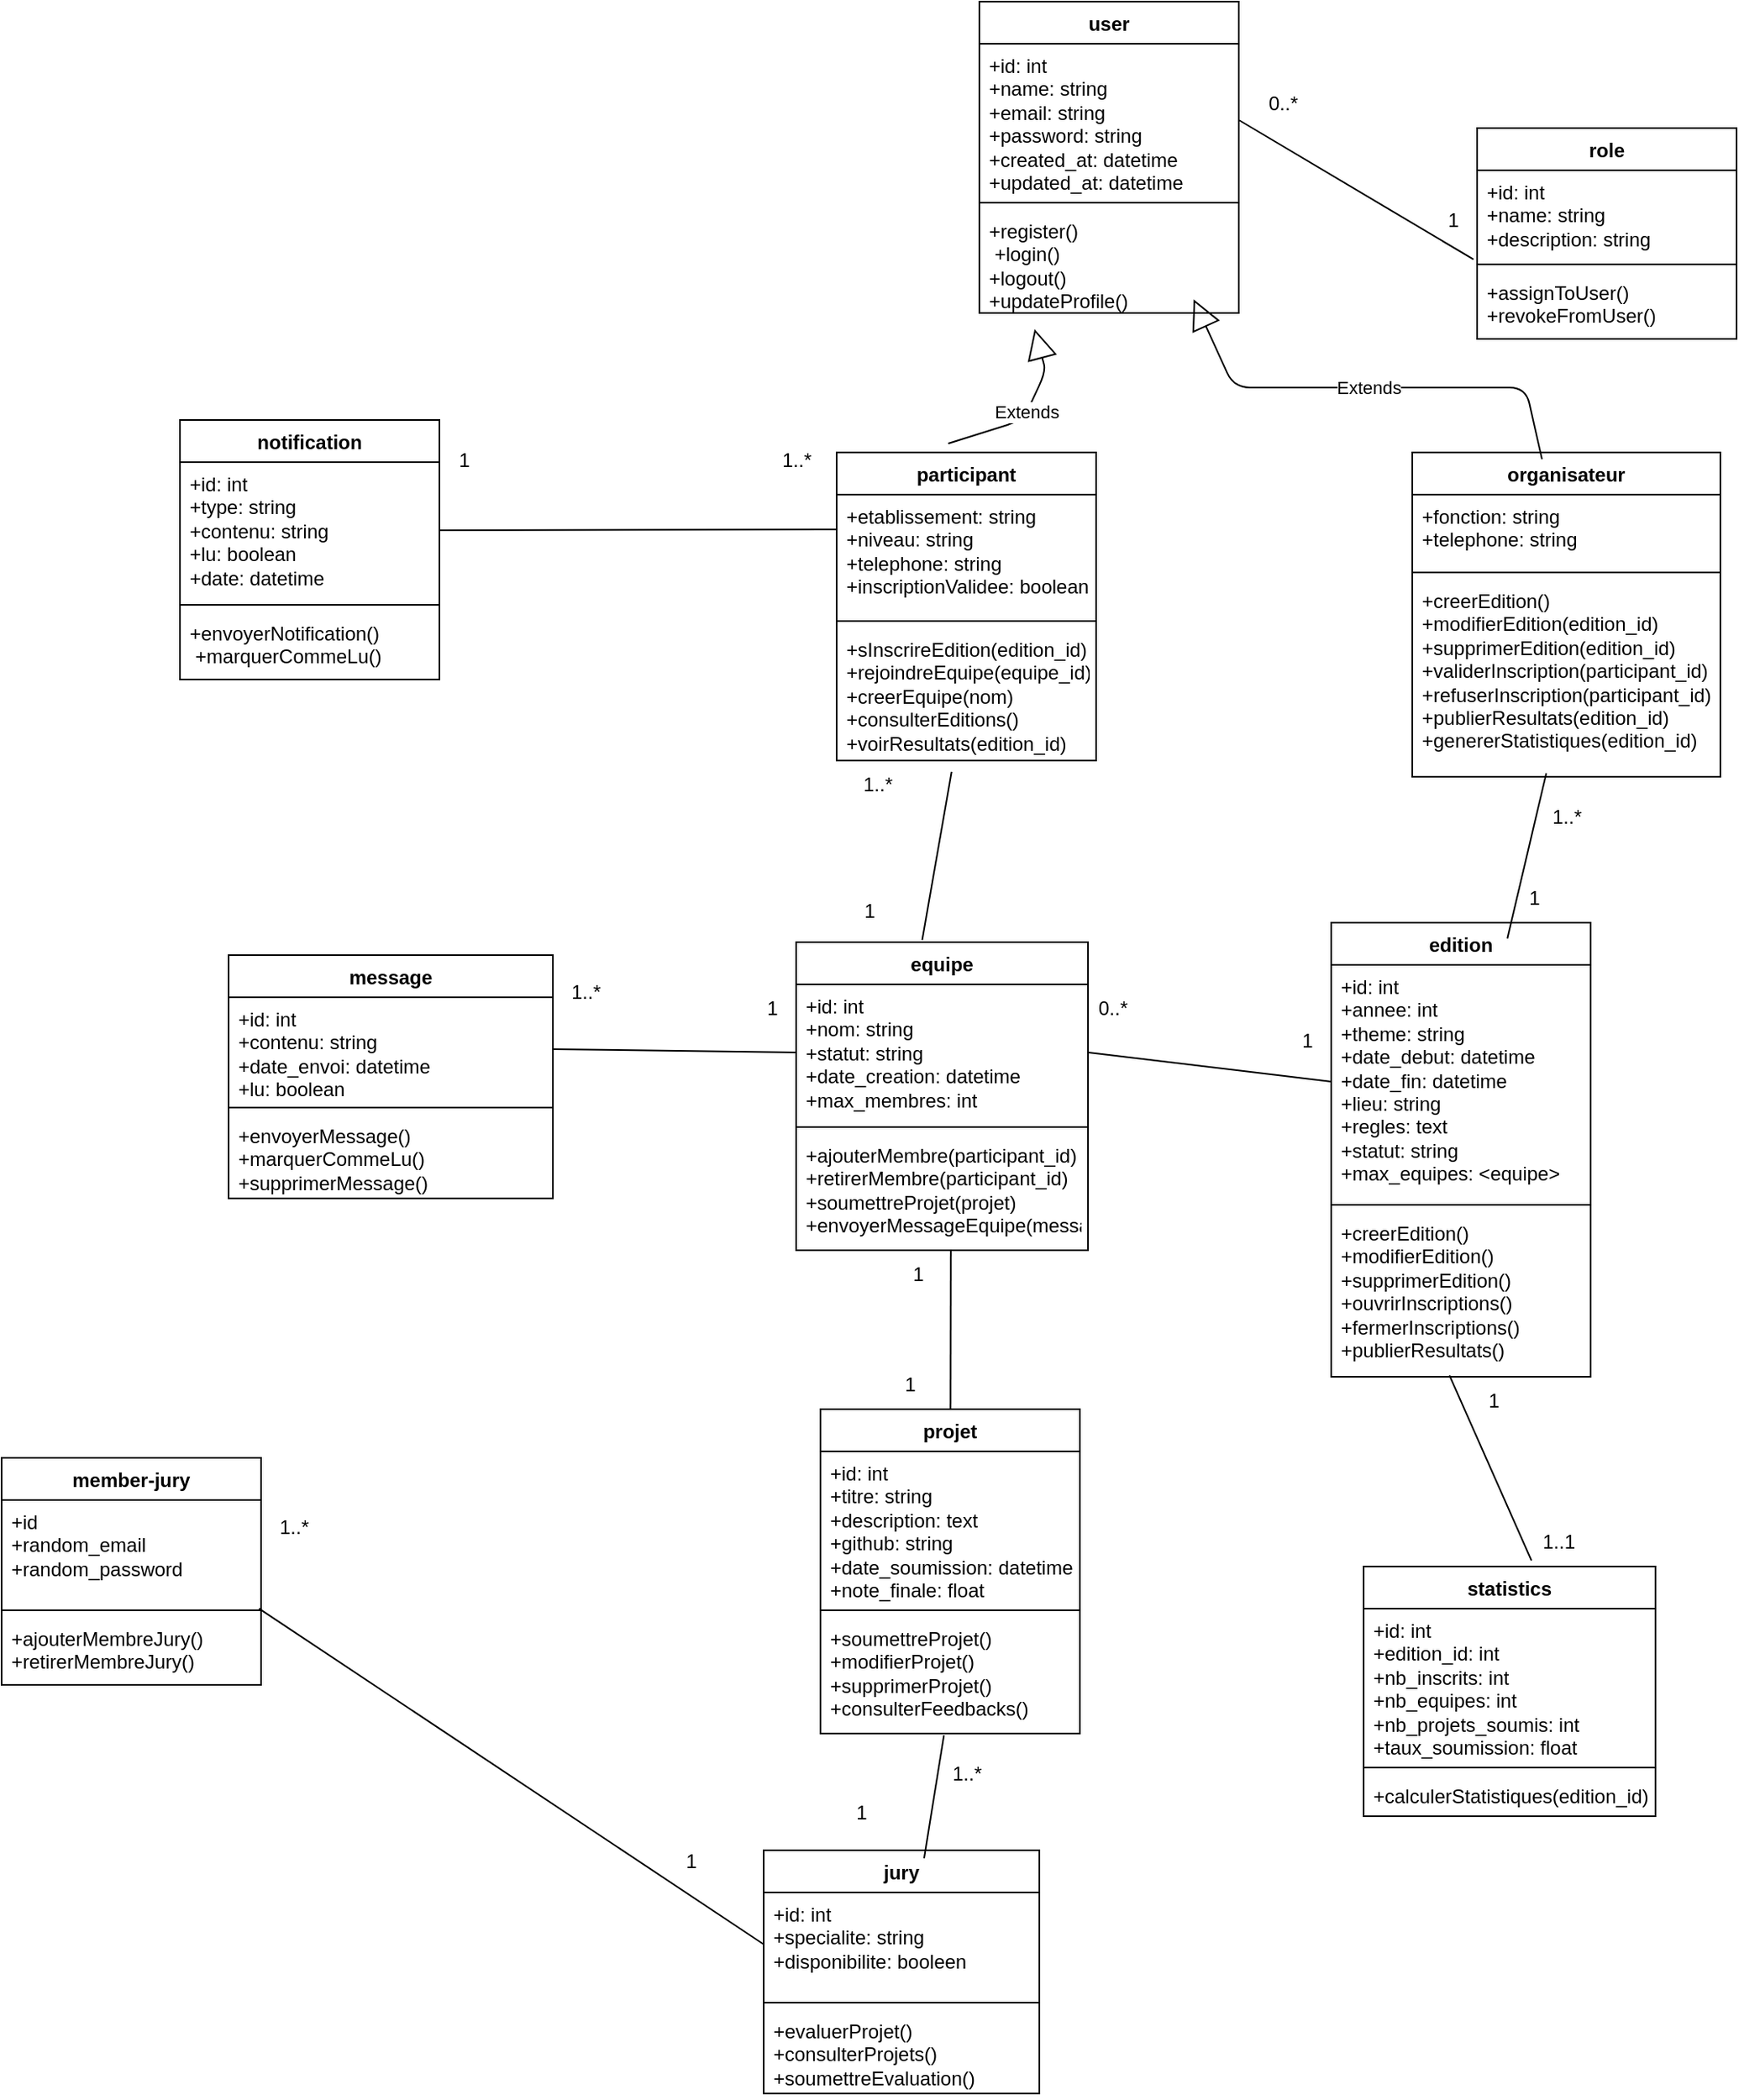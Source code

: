 <mxfile>
    <diagram id="qUb0Fqte5vZ6er5mkIcA" name="Page-1">
        <mxGraphModel dx="1152" dy="1312" grid="1" gridSize="10" guides="1" tooltips="1" connect="1" arrows="1" fold="1" page="0" pageScale="1" pageWidth="850" pageHeight="1100" math="0" shadow="0">
            <root>
                <mxCell id="0"/>
                <mxCell id="1" parent="0"/>
                <mxCell id="2" value="participant" style="swimlane;fontStyle=1;align=center;verticalAlign=top;childLayout=stackLayout;horizontal=1;startSize=26;horizontalStack=0;resizeParent=1;resizeParentMax=0;resizeLast=0;collapsible=1;marginBottom=0;whiteSpace=wrap;html=1;" parent="1" vertex="1">
                    <mxGeometry x="165" y="-160" width="160" height="190" as="geometry"/>
                </mxCell>
                <mxCell id="3" value="&lt;div&gt;&lt;font color=&quot;#000000&quot;&gt;+etablissement: string&lt;/font&gt;&lt;/div&gt;&lt;div&gt;&lt;font color=&quot;#000000&quot;&gt;+niveau: string&lt;/font&gt;&lt;/div&gt;&lt;div&gt;&lt;font color=&quot;#000000&quot;&gt;+telephone: string&lt;/font&gt;&lt;/div&gt;&lt;div&gt;&lt;font color=&quot;#000000&quot;&gt;+inscriptionValidee: boolean&lt;/font&gt;&lt;/div&gt;" style="text;strokeColor=none;fillColor=none;align=left;verticalAlign=top;spacingLeft=4;spacingRight=4;overflow=hidden;rotatable=0;points=[[0,0.5],[1,0.5]];portConstraint=eastwest;whiteSpace=wrap;html=1;" parent="2" vertex="1">
                    <mxGeometry y="26" width="160" height="74" as="geometry"/>
                </mxCell>
                <mxCell id="4" value="" style="line;strokeWidth=1;fillColor=none;align=left;verticalAlign=middle;spacingTop=-1;spacingLeft=3;spacingRight=3;rotatable=0;labelPosition=right;points=[];portConstraint=eastwest;strokeColor=inherit;" parent="2" vertex="1">
                    <mxGeometry y="100" width="160" height="8" as="geometry"/>
                </mxCell>
                <mxCell id="5" value="&lt;div&gt;&lt;font color=&quot;#000000&quot;&gt;+sInscrireEdition(edition_id)&lt;/font&gt;&lt;/div&gt;&lt;div&gt;&lt;span style=&quot;background-color: transparent;&quot;&gt;+rejoindreEquipe(equipe_id)&lt;/span&gt;&lt;/div&gt;&lt;div&gt;&lt;font color=&quot;#000000&quot;&gt;+creerEquipe(nom)&lt;/font&gt;&lt;/div&gt;&lt;div&gt;&lt;font color=&quot;#000000&quot;&gt;+consulterEditions()&lt;/font&gt;&lt;/div&gt;&lt;div&gt;&lt;span style=&quot;background-color: transparent;&quot;&gt;+voirResultats(edition_id)&lt;/span&gt;&lt;/div&gt;" style="text;strokeColor=none;fillColor=none;align=left;verticalAlign=top;spacingLeft=4;spacingRight=4;overflow=hidden;rotatable=0;points=[[0,0.5],[1,0.5]];portConstraint=eastwest;whiteSpace=wrap;html=1;" parent="2" vertex="1">
                    <mxGeometry y="108" width="160" height="82" as="geometry"/>
                </mxCell>
                <mxCell id="6" value="role" style="swimlane;fontStyle=1;align=center;verticalAlign=top;childLayout=stackLayout;horizontal=1;startSize=26;horizontalStack=0;resizeParent=1;resizeParentMax=0;resizeLast=0;collapsible=1;marginBottom=0;whiteSpace=wrap;html=1;" parent="1" vertex="1">
                    <mxGeometry x="560" y="-360" width="160" height="130" as="geometry"/>
                </mxCell>
                <mxCell id="7" value="&lt;div&gt;&lt;font color=&quot;#000000&quot;&gt;+id: int&lt;/font&gt;&lt;/div&gt;&lt;div&gt;&lt;font color=&quot;#000000&quot;&gt;+name: string&lt;/font&gt;&lt;/div&gt;&lt;div&gt;&lt;font color=&quot;#000000&quot;&gt;+description: string&lt;/font&gt;&lt;/div&gt;" style="text;strokeColor=none;fillColor=none;align=left;verticalAlign=top;spacingLeft=4;spacingRight=4;overflow=hidden;rotatable=0;points=[[0,0.5],[1,0.5]];portConstraint=eastwest;whiteSpace=wrap;html=1;" parent="6" vertex="1">
                    <mxGeometry y="26" width="160" height="54" as="geometry"/>
                </mxCell>
                <mxCell id="8" value="" style="line;strokeWidth=1;fillColor=none;align=left;verticalAlign=middle;spacingTop=-1;spacingLeft=3;spacingRight=3;rotatable=0;labelPosition=right;points=[];portConstraint=eastwest;strokeColor=inherit;" parent="6" vertex="1">
                    <mxGeometry y="80" width="160" height="8" as="geometry"/>
                </mxCell>
                <mxCell id="9" value="&lt;div&gt;&lt;font color=&quot;#000000&quot;&gt;+assignToUser()&lt;/font&gt;&lt;/div&gt;&lt;div&gt;&lt;font color=&quot;#000000&quot;&gt;+revokeFromUser()&lt;/font&gt;&lt;/div&gt;" style="text;strokeColor=none;fillColor=none;align=left;verticalAlign=top;spacingLeft=4;spacingRight=4;overflow=hidden;rotatable=0;points=[[0,0.5],[1,0.5]];portConstraint=eastwest;whiteSpace=wrap;html=1;" parent="6" vertex="1">
                    <mxGeometry y="88" width="160" height="42" as="geometry"/>
                </mxCell>
                <mxCell id="10" value="notification" style="swimlane;fontStyle=1;align=center;verticalAlign=top;childLayout=stackLayout;horizontal=1;startSize=26;horizontalStack=0;resizeParent=1;resizeParentMax=0;resizeLast=0;collapsible=1;marginBottom=0;whiteSpace=wrap;html=1;" parent="1" vertex="1">
                    <mxGeometry x="-240" y="-180" width="160" height="160" as="geometry"/>
                </mxCell>
                <mxCell id="11" value="&lt;div&gt;&lt;font color=&quot;#000000&quot;&gt;+id: int&lt;/font&gt;&lt;/div&gt;&lt;div&gt;&lt;font color=&quot;#000000&quot;&gt;+type: string&lt;/font&gt;&lt;/div&gt;&lt;div&gt;&lt;font color=&quot;#000000&quot;&gt;+contenu: string&lt;/font&gt;&lt;/div&gt;&lt;div&gt;&lt;font color=&quot;#000000&quot;&gt;+lu: boolean&lt;/font&gt;&lt;/div&gt;&lt;div&gt;&lt;font color=&quot;#000000&quot;&gt;+date: datetime&lt;/font&gt;&lt;/div&gt;" style="text;strokeColor=none;fillColor=none;align=left;verticalAlign=top;spacingLeft=4;spacingRight=4;overflow=hidden;rotatable=0;points=[[0,0.5],[1,0.5]];portConstraint=eastwest;whiteSpace=wrap;html=1;" parent="10" vertex="1">
                    <mxGeometry y="26" width="160" height="84" as="geometry"/>
                </mxCell>
                <mxCell id="12" value="" style="line;strokeWidth=1;fillColor=none;align=left;verticalAlign=middle;spacingTop=-1;spacingLeft=3;spacingRight=3;rotatable=0;labelPosition=right;points=[];portConstraint=eastwest;strokeColor=inherit;" parent="10" vertex="1">
                    <mxGeometry y="110" width="160" height="8" as="geometry"/>
                </mxCell>
                <mxCell id="13" value="&lt;div&gt;&lt;font color=&quot;#000000&quot;&gt;+envoyerNotification()&lt;/font&gt;&lt;/div&gt;&lt;div&gt;&lt;font color=&quot;#000000&quot;&gt;&amp;nbsp;+marquerCommeLu()&lt;/font&gt;&lt;/div&gt;" style="text;strokeColor=none;fillColor=none;align=left;verticalAlign=top;spacingLeft=4;spacingRight=4;overflow=hidden;rotatable=0;points=[[0,0.5],[1,0.5]];portConstraint=eastwest;whiteSpace=wrap;html=1;" parent="10" vertex="1">
                    <mxGeometry y="118" width="160" height="42" as="geometry"/>
                </mxCell>
                <mxCell id="14" value="edition" style="swimlane;fontStyle=1;align=center;verticalAlign=top;childLayout=stackLayout;horizontal=1;startSize=26;horizontalStack=0;resizeParent=1;resizeParentMax=0;resizeLast=0;collapsible=1;marginBottom=0;whiteSpace=wrap;html=1;" parent="1" vertex="1">
                    <mxGeometry x="470" y="130" width="160" height="280" as="geometry"/>
                </mxCell>
                <mxCell id="15" value="&lt;div&gt;&lt;font color=&quot;#000000&quot;&gt;+id: int&lt;/font&gt;&lt;/div&gt;&lt;div&gt;&lt;font color=&quot;#000000&quot;&gt;+annee: int&lt;/font&gt;&lt;/div&gt;&lt;div&gt;&lt;font color=&quot;#000000&quot;&gt;+theme: string&lt;/font&gt;&lt;/div&gt;&lt;div&gt;&lt;font color=&quot;#000000&quot;&gt;+date_debut: datetime&lt;/font&gt;&lt;/div&gt;&lt;div&gt;&lt;font color=&quot;#000000&quot;&gt;+date_fin: datetime&lt;/font&gt;&lt;/div&gt;&lt;div&gt;&lt;font color=&quot;#000000&quot;&gt;+lieu: string&lt;/font&gt;&lt;/div&gt;&lt;div&gt;&lt;font color=&quot;#000000&quot;&gt;+regles: text&lt;/font&gt;&lt;/div&gt;&lt;div&gt;&lt;font color=&quot;#000000&quot;&gt;+statut: string&lt;/font&gt;&lt;/div&gt;&lt;div&gt;&lt;font color=&quot;#000000&quot;&gt;+max_equipes: &amp;lt;equipe&amp;gt;&lt;/font&gt;&lt;/div&gt;" style="text;strokeColor=none;fillColor=none;align=left;verticalAlign=top;spacingLeft=4;spacingRight=4;overflow=hidden;rotatable=0;points=[[0,0.5],[1,0.5]];portConstraint=eastwest;whiteSpace=wrap;html=1;" parent="14" vertex="1">
                    <mxGeometry y="26" width="160" height="144" as="geometry"/>
                </mxCell>
                <mxCell id="16" value="" style="line;strokeWidth=1;fillColor=none;align=left;verticalAlign=middle;spacingTop=-1;spacingLeft=3;spacingRight=3;rotatable=0;labelPosition=right;points=[];portConstraint=eastwest;strokeColor=inherit;" parent="14" vertex="1">
                    <mxGeometry y="170" width="160" height="8" as="geometry"/>
                </mxCell>
                <mxCell id="17" value="&lt;div&gt;&lt;font color=&quot;#000000&quot;&gt;+creerEdition()&lt;/font&gt;&lt;/div&gt;&lt;div&gt;&lt;font color=&quot;#000000&quot;&gt;+modifierEdition()&lt;/font&gt;&lt;/div&gt;&lt;div&gt;&lt;font color=&quot;#000000&quot;&gt;+supprimerEdition()&lt;/font&gt;&lt;/div&gt;&lt;div&gt;&lt;font color=&quot;#000000&quot;&gt;+ouvrirInscriptions()&lt;/font&gt;&lt;/div&gt;&lt;div&gt;&lt;font color=&quot;#000000&quot;&gt;+fermerInscriptions()&lt;/font&gt;&lt;/div&gt;&lt;div&gt;&lt;font color=&quot;#000000&quot;&gt;+publierResultats()&lt;/font&gt;&lt;/div&gt;" style="text;strokeColor=none;fillColor=none;align=left;verticalAlign=top;spacingLeft=4;spacingRight=4;overflow=hidden;rotatable=0;points=[[0,0.5],[1,0.5]];portConstraint=eastwest;whiteSpace=wrap;html=1;" parent="14" vertex="1">
                    <mxGeometry y="178" width="160" height="102" as="geometry"/>
                </mxCell>
                <mxCell id="18" value="statistics" style="swimlane;fontStyle=1;align=center;verticalAlign=top;childLayout=stackLayout;horizontal=1;startSize=26;horizontalStack=0;resizeParent=1;resizeParentMax=0;resizeLast=0;collapsible=1;marginBottom=0;whiteSpace=wrap;html=1;" parent="1" vertex="1">
                    <mxGeometry x="490" y="527" width="180" height="154" as="geometry"/>
                </mxCell>
                <mxCell id="19" value="&lt;div&gt;&lt;font color=&quot;#000000&quot;&gt;+id: int&lt;/font&gt;&lt;/div&gt;&lt;div&gt;&lt;font color=&quot;#000000&quot;&gt;+edition_id: int&lt;/font&gt;&lt;/div&gt;&lt;div&gt;&lt;font color=&quot;#000000&quot;&gt;+nb_inscrits: int&lt;/font&gt;&lt;/div&gt;&lt;div&gt;&lt;font color=&quot;#000000&quot;&gt;+nb_equipes: int&lt;/font&gt;&lt;/div&gt;&lt;div&gt;&lt;font color=&quot;#000000&quot;&gt;+nb_projets_soumis: int&lt;/font&gt;&lt;/div&gt;&lt;div&gt;&lt;font color=&quot;#000000&quot;&gt;+taux_soumission: float&lt;/font&gt;&lt;/div&gt;" style="text;strokeColor=none;fillColor=none;align=left;verticalAlign=top;spacingLeft=4;spacingRight=4;overflow=hidden;rotatable=0;points=[[0,0.5],[1,0.5]];portConstraint=eastwest;whiteSpace=wrap;html=1;" parent="18" vertex="1">
                    <mxGeometry y="26" width="180" height="94" as="geometry"/>
                </mxCell>
                <mxCell id="20" value="" style="line;strokeWidth=1;fillColor=none;align=left;verticalAlign=middle;spacingTop=-1;spacingLeft=3;spacingRight=3;rotatable=0;labelPosition=right;points=[];portConstraint=eastwest;strokeColor=inherit;" parent="18" vertex="1">
                    <mxGeometry y="120" width="180" height="8" as="geometry"/>
                </mxCell>
                <mxCell id="21" value="&lt;div&gt;&lt;font color=&quot;#000000&quot;&gt;+calculerStatistiques(edition_id)&lt;/font&gt;&lt;/div&gt;&lt;div&gt;&lt;br&gt;&lt;/div&gt;" style="text;strokeColor=none;fillColor=none;align=left;verticalAlign=top;spacingLeft=4;spacingRight=4;overflow=hidden;rotatable=0;points=[[0,0.5],[1,0.5]];portConstraint=eastwest;whiteSpace=wrap;html=1;" parent="18" vertex="1">
                    <mxGeometry y="128" width="180" height="26" as="geometry"/>
                </mxCell>
                <mxCell id="22" value="organisateur" style="swimlane;fontStyle=1;align=center;verticalAlign=top;childLayout=stackLayout;horizontal=1;startSize=26;horizontalStack=0;resizeParent=1;resizeParentMax=0;resizeLast=0;collapsible=1;marginBottom=0;whiteSpace=wrap;html=1;" parent="1" vertex="1">
                    <mxGeometry x="520" y="-160" width="190" height="200" as="geometry"/>
                </mxCell>
                <mxCell id="23" value="&lt;div&gt;&lt;font color=&quot;#000000&quot;&gt;+fonction: string&lt;/font&gt;&lt;/div&gt;&lt;div&gt;&lt;font color=&quot;#000000&quot;&gt;+telephone: string&lt;/font&gt;&lt;/div&gt;" style="text;strokeColor=none;fillColor=none;align=left;verticalAlign=top;spacingLeft=4;spacingRight=4;overflow=hidden;rotatable=0;points=[[0,0.5],[1,0.5]];portConstraint=eastwest;whiteSpace=wrap;html=1;" parent="22" vertex="1">
                    <mxGeometry y="26" width="190" height="44" as="geometry"/>
                </mxCell>
                <mxCell id="24" value="" style="line;strokeWidth=1;fillColor=none;align=left;verticalAlign=middle;spacingTop=-1;spacingLeft=3;spacingRight=3;rotatable=0;labelPosition=right;points=[];portConstraint=eastwest;strokeColor=inherit;" parent="22" vertex="1">
                    <mxGeometry y="70" width="190" height="8" as="geometry"/>
                </mxCell>
                <mxCell id="25" value="&lt;div&gt;&lt;font color=&quot;#000000&quot;&gt;+creerEdition()&lt;/font&gt;&lt;/div&gt;&lt;div&gt;&lt;font color=&quot;#000000&quot;&gt;+modifierEdition(edition_id)&lt;/font&gt;&lt;/div&gt;&lt;div&gt;&lt;font color=&quot;#000000&quot;&gt;+supprimerEdition(edition_id)&lt;/font&gt;&lt;/div&gt;&lt;div&gt;&lt;font color=&quot;#000000&quot;&gt;+validerInscription(participant_id)&lt;/font&gt;&lt;/div&gt;&lt;div&gt;&lt;font color=&quot;#000000&quot;&gt;+refuserInscription(participant_id)&lt;/font&gt;&lt;/div&gt;&lt;div&gt;&lt;font color=&quot;#000000&quot;&gt;+publierResultats(edition_id)&lt;/font&gt;&lt;/div&gt;&lt;div&gt;&lt;font color=&quot;#000000&quot;&gt;+genererStatistiques(edition_id)&lt;/font&gt;&lt;/div&gt;" style="text;strokeColor=none;fillColor=none;align=left;verticalAlign=top;spacingLeft=4;spacingRight=4;overflow=hidden;rotatable=0;points=[[0,0.5],[1,0.5]];portConstraint=eastwest;whiteSpace=wrap;html=1;" parent="22" vertex="1">
                    <mxGeometry y="78" width="190" height="122" as="geometry"/>
                </mxCell>
                <mxCell id="26" value="equipe" style="swimlane;fontStyle=1;align=center;verticalAlign=top;childLayout=stackLayout;horizontal=1;startSize=26;horizontalStack=0;resizeParent=1;resizeParentMax=0;resizeLast=0;collapsible=1;marginBottom=0;whiteSpace=wrap;html=1;" parent="1" vertex="1">
                    <mxGeometry x="140" y="142" width="180" height="190" as="geometry"/>
                </mxCell>
                <mxCell id="27" value="&lt;div&gt;&lt;font color=&quot;#000000&quot;&gt;+id: int&lt;/font&gt;&lt;/div&gt;&lt;div&gt;&lt;font color=&quot;#000000&quot;&gt;+nom: string&lt;/font&gt;&lt;/div&gt;&lt;div&gt;&lt;font color=&quot;#000000&quot;&gt;+statut: string&lt;/font&gt;&lt;/div&gt;&lt;div&gt;&lt;font color=&quot;#000000&quot;&gt;+date_creation: datetime&lt;/font&gt;&lt;/div&gt;&lt;div&gt;&lt;font color=&quot;#000000&quot;&gt;+max_membres: int&lt;/font&gt;&lt;/div&gt;" style="text;strokeColor=none;fillColor=none;align=left;verticalAlign=top;spacingLeft=4;spacingRight=4;overflow=hidden;rotatable=0;points=[[0,0.5],[1,0.5]];portConstraint=eastwest;whiteSpace=wrap;html=1;" parent="26" vertex="1">
                    <mxGeometry y="26" width="180" height="84" as="geometry"/>
                </mxCell>
                <mxCell id="28" value="" style="line;strokeWidth=1;fillColor=none;align=left;verticalAlign=middle;spacingTop=-1;spacingLeft=3;spacingRight=3;rotatable=0;labelPosition=right;points=[];portConstraint=eastwest;strokeColor=inherit;" parent="26" vertex="1">
                    <mxGeometry y="110" width="180" height="8" as="geometry"/>
                </mxCell>
                <mxCell id="29" value="&lt;div&gt;&lt;font color=&quot;#000000&quot;&gt;+ajouterMembre(participant_id)&lt;/font&gt;&lt;/div&gt;&lt;div&gt;&lt;span style=&quot;background-color: transparent;&quot;&gt;+retirerMembre(participant_id)&lt;/span&gt;&lt;/div&gt;&lt;div&gt;&lt;font color=&quot;#000000&quot;&gt;+soumettreProjet(projet)&lt;/font&gt;&lt;/div&gt;&lt;div&gt;&lt;font color=&quot;#000000&quot;&gt;+envoyerMessageEquipe(message)&lt;/font&gt;&lt;/div&gt;" style="text;strokeColor=none;fillColor=none;align=left;verticalAlign=top;spacingLeft=4;spacingRight=4;overflow=hidden;rotatable=0;points=[[0,0.5],[1,0.5]];portConstraint=eastwest;whiteSpace=wrap;html=1;" parent="26" vertex="1">
                    <mxGeometry y="118" width="180" height="72" as="geometry"/>
                </mxCell>
                <mxCell id="30" value="projet" style="swimlane;fontStyle=1;align=center;verticalAlign=top;childLayout=stackLayout;horizontal=1;startSize=26;horizontalStack=0;resizeParent=1;resizeParentMax=0;resizeLast=0;collapsible=1;marginBottom=0;whiteSpace=wrap;html=1;" parent="1" vertex="1">
                    <mxGeometry x="155" y="430" width="160" height="200" as="geometry"/>
                </mxCell>
                <mxCell id="31" value="&lt;div&gt;&lt;font color=&quot;#000000&quot;&gt;+id: int&lt;/font&gt;&lt;/div&gt;&lt;div&gt;&lt;font color=&quot;#000000&quot;&gt;+titre: string&lt;/font&gt;&lt;/div&gt;&lt;div&gt;&lt;font color=&quot;#000000&quot;&gt;+description: text&lt;/font&gt;&lt;/div&gt;&lt;div&gt;&lt;font color=&quot;#000000&quot;&gt;+github: string&lt;/font&gt;&lt;/div&gt;&lt;div&gt;&lt;font color=&quot;#000000&quot;&gt;+date_soumission: datetime&lt;/font&gt;&lt;/div&gt;&lt;div&gt;&lt;font color=&quot;#000000&quot;&gt;+note_finale: float&lt;/font&gt;&lt;/div&gt;" style="text;strokeColor=none;fillColor=none;align=left;verticalAlign=top;spacingLeft=4;spacingRight=4;overflow=hidden;rotatable=0;points=[[0,0.5],[1,0.5]];portConstraint=eastwest;whiteSpace=wrap;html=1;" parent="30" vertex="1">
                    <mxGeometry y="26" width="160" height="94" as="geometry"/>
                </mxCell>
                <mxCell id="32" value="" style="line;strokeWidth=1;fillColor=none;align=left;verticalAlign=middle;spacingTop=-1;spacingLeft=3;spacingRight=3;rotatable=0;labelPosition=right;points=[];portConstraint=eastwest;strokeColor=inherit;" parent="30" vertex="1">
                    <mxGeometry y="120" width="160" height="8" as="geometry"/>
                </mxCell>
                <mxCell id="33" value="&lt;div&gt;&lt;font color=&quot;#000000&quot;&gt;+soumettreProjet()&lt;/font&gt;&lt;/div&gt;&lt;div&gt;&lt;font color=&quot;#000000&quot;&gt;+modifierProjet()&lt;/font&gt;&lt;/div&gt;&lt;div&gt;&lt;font color=&quot;#000000&quot;&gt;+supprimerProjet()&lt;/font&gt;&lt;/div&gt;&lt;div&gt;&lt;font color=&quot;#000000&quot;&gt;+consulterFeedbacks()&lt;/font&gt;&lt;/div&gt;" style="text;strokeColor=none;fillColor=none;align=left;verticalAlign=top;spacingLeft=4;spacingRight=4;overflow=hidden;rotatable=0;points=[[0,0.5],[1,0.5]];portConstraint=eastwest;whiteSpace=wrap;html=1;" parent="30" vertex="1">
                    <mxGeometry y="128" width="160" height="72" as="geometry"/>
                </mxCell>
                <mxCell id="34" value="message" style="swimlane;fontStyle=1;align=center;verticalAlign=top;childLayout=stackLayout;horizontal=1;startSize=26;horizontalStack=0;resizeParent=1;resizeParentMax=0;resizeLast=0;collapsible=1;marginBottom=0;whiteSpace=wrap;html=1;" parent="1" vertex="1">
                    <mxGeometry x="-210" y="150" width="200" height="150" as="geometry"/>
                </mxCell>
                <mxCell id="35" value="&lt;div&gt;&lt;font color=&quot;#000000&quot;&gt;+id: int&lt;/font&gt;&lt;/div&gt;&lt;div&gt;&lt;font color=&quot;#000000&quot;&gt;+contenu: string&lt;/font&gt;&lt;/div&gt;&lt;div&gt;&lt;font color=&quot;#000000&quot;&gt;+date_envoi: datetime&lt;/font&gt;&lt;/div&gt;&lt;div&gt;&lt;font color=&quot;#000000&quot;&gt;+lu: boolean&lt;/font&gt;&lt;/div&gt;" style="text;strokeColor=none;fillColor=none;align=left;verticalAlign=top;spacingLeft=4;spacingRight=4;overflow=hidden;rotatable=0;points=[[0,0.5],[1,0.5]];portConstraint=eastwest;whiteSpace=wrap;html=1;" parent="34" vertex="1">
                    <mxGeometry y="26" width="200" height="64" as="geometry"/>
                </mxCell>
                <mxCell id="36" value="" style="line;strokeWidth=1;fillColor=none;align=left;verticalAlign=middle;spacingTop=-1;spacingLeft=3;spacingRight=3;rotatable=0;labelPosition=right;points=[];portConstraint=eastwest;strokeColor=inherit;" parent="34" vertex="1">
                    <mxGeometry y="90" width="200" height="8" as="geometry"/>
                </mxCell>
                <mxCell id="37" value="&lt;div&gt;&lt;font color=&quot;#000000&quot;&gt;+envoyerMessage()&lt;/font&gt;&lt;/div&gt;&lt;div&gt;&lt;font color=&quot;#000000&quot;&gt;+marquerCommeLu()&lt;/font&gt;&lt;/div&gt;&lt;div&gt;&lt;font color=&quot;#000000&quot;&gt;+supprimerMessage()&lt;/font&gt;&lt;/div&gt;" style="text;strokeColor=none;fillColor=none;align=left;verticalAlign=top;spacingLeft=4;spacingRight=4;overflow=hidden;rotatable=0;points=[[0,0.5],[1,0.5]];portConstraint=eastwest;whiteSpace=wrap;html=1;" parent="34" vertex="1">
                    <mxGeometry y="98" width="200" height="52" as="geometry"/>
                </mxCell>
                <mxCell id="43" value="jury" style="swimlane;fontStyle=1;align=center;verticalAlign=top;childLayout=stackLayout;horizontal=1;startSize=26;horizontalStack=0;resizeParent=1;resizeParentMax=0;resizeLast=0;collapsible=1;marginBottom=0;whiteSpace=wrap;html=1;" parent="1" vertex="1">
                    <mxGeometry x="120" y="702" width="170" height="150" as="geometry"/>
                </mxCell>
                <mxCell id="44" value="&lt;div&gt;&lt;font color=&quot;#000000&quot;&gt;+id: int&lt;/font&gt;&lt;/div&gt;&lt;div&gt;&lt;font color=&quot;#000000&quot;&gt;+specialite: string&lt;/font&gt;&lt;/div&gt;&lt;div&gt;&lt;font color=&quot;#000000&quot;&gt;+disponibilite: booleen&lt;/font&gt;&lt;/div&gt;" style="text;strokeColor=none;fillColor=none;align=left;verticalAlign=top;spacingLeft=4;spacingRight=4;overflow=hidden;rotatable=0;points=[[0,0.5],[1,0.5]];portConstraint=eastwest;whiteSpace=wrap;html=1;" parent="43" vertex="1">
                    <mxGeometry y="26" width="170" height="64" as="geometry"/>
                </mxCell>
                <mxCell id="45" value="" style="line;strokeWidth=1;fillColor=none;align=left;verticalAlign=middle;spacingTop=-1;spacingLeft=3;spacingRight=3;rotatable=0;labelPosition=right;points=[];portConstraint=eastwest;strokeColor=inherit;" parent="43" vertex="1">
                    <mxGeometry y="90" width="170" height="8" as="geometry"/>
                </mxCell>
                <mxCell id="46" value="&lt;div&gt;&lt;font color=&quot;#000000&quot;&gt;+evaluerProjet()&lt;/font&gt;&lt;/div&gt;&lt;div&gt;&lt;font color=&quot;#000000&quot;&gt;+consulterProjets()&lt;/font&gt;&lt;/div&gt;&lt;div&gt;&lt;font color=&quot;#000000&quot;&gt;+soumettreEvaluation()&lt;/font&gt;&lt;/div&gt;" style="text;strokeColor=none;fillColor=none;align=left;verticalAlign=top;spacingLeft=4;spacingRight=4;overflow=hidden;rotatable=0;points=[[0,0.5],[1,0.5]];portConstraint=eastwest;whiteSpace=wrap;html=1;" parent="43" vertex="1">
                    <mxGeometry y="98" width="170" height="52" as="geometry"/>
                </mxCell>
                <mxCell id="47" value="user" style="swimlane;fontStyle=1;align=center;verticalAlign=top;childLayout=stackLayout;horizontal=1;startSize=26;horizontalStack=0;resizeParent=1;resizeParentMax=0;resizeLast=0;collapsible=1;marginBottom=0;whiteSpace=wrap;html=1;" parent="1" vertex="1">
                    <mxGeometry x="253" y="-438" width="160" height="192" as="geometry"/>
                </mxCell>
                <mxCell id="48" value="&lt;div&gt;&lt;font color=&quot;#000000&quot;&gt;+id: int&lt;/font&gt;&lt;/div&gt;&lt;div&gt;&lt;font color=&quot;#000000&quot;&gt;+name: string&lt;/font&gt;&lt;/div&gt;&lt;div&gt;&lt;font color=&quot;#000000&quot;&gt;+email: string&lt;/font&gt;&lt;/div&gt;&lt;div&gt;&lt;font color=&quot;#000000&quot;&gt;+password: string&lt;/font&gt;&lt;/div&gt;&lt;div&gt;&lt;font color=&quot;#000000&quot;&gt;+created_at: datetime&lt;/font&gt;&lt;/div&gt;&lt;div&gt;&lt;font color=&quot;#000000&quot;&gt;+updated_at: datetime&lt;/font&gt;&lt;/div&gt;" style="text;strokeColor=none;fillColor=none;align=left;verticalAlign=top;spacingLeft=4;spacingRight=4;overflow=hidden;rotatable=0;points=[[0,0.5],[1,0.5]];portConstraint=eastwest;whiteSpace=wrap;html=1;" parent="47" vertex="1">
                    <mxGeometry y="26" width="160" height="94" as="geometry"/>
                </mxCell>
                <mxCell id="49" value="" style="line;strokeWidth=1;fillColor=none;align=left;verticalAlign=middle;spacingTop=-1;spacingLeft=3;spacingRight=3;rotatable=0;labelPosition=right;points=[];portConstraint=eastwest;strokeColor=inherit;" parent="47" vertex="1">
                    <mxGeometry y="120" width="160" height="8" as="geometry"/>
                </mxCell>
                <mxCell id="50" value="&lt;div&gt;&lt;font color=&quot;#000000&quot;&gt;+register()&lt;/font&gt;&lt;/div&gt;&lt;div&gt;&lt;font color=&quot;#000000&quot;&gt;&amp;nbsp;+login()&lt;/font&gt;&lt;/div&gt;&lt;div&gt;&lt;font color=&quot;#000000&quot;&gt;+logout()&lt;/font&gt;&lt;/div&gt;&lt;div&gt;&lt;font color=&quot;#000000&quot;&gt;+updateProfile()&lt;/font&gt;&lt;/div&gt;" style="text;strokeColor=none;fillColor=none;align=left;verticalAlign=top;spacingLeft=4;spacingRight=4;overflow=hidden;rotatable=0;points=[[0,0.5],[1,0.5]];portConstraint=eastwest;whiteSpace=wrap;html=1;" parent="47" vertex="1">
                    <mxGeometry y="128" width="160" height="64" as="geometry"/>
                </mxCell>
                <mxCell id="52" value="Extends" style="endArrow=block;endSize=16;endFill=0;html=1;exitX=0.43;exitY=-0.029;exitDx=0;exitDy=0;exitPerimeter=0;entryX=0.213;entryY=1.156;entryDx=0;entryDy=0;entryPerimeter=0;" parent="1" source="2" target="50" edge="1">
                    <mxGeometry width="160" relative="1" as="geometry">
                        <mxPoint y="-210" as="sourcePoint"/>
                        <mxPoint x="160" y="-210" as="targetPoint"/>
                        <Array as="points">
                            <mxPoint x="280" y="-180"/>
                            <mxPoint x="294" y="-210"/>
                        </Array>
                    </mxGeometry>
                </mxCell>
                <mxCell id="53" value="Extends" style="endArrow=block;endSize=16;endFill=0;html=1;exitX=0.421;exitY=0.021;exitDx=0;exitDy=0;entryX=0.826;entryY=0.869;entryDx=0;entryDy=0;entryPerimeter=0;exitPerimeter=0;" parent="1" source="22" target="50" edge="1">
                    <mxGeometry width="160" relative="1" as="geometry">
                        <mxPoint x="350" y="-220" as="sourcePoint"/>
                        <mxPoint x="510" y="-220" as="targetPoint"/>
                        <Array as="points">
                            <mxPoint x="590" y="-200"/>
                            <mxPoint x="410" y="-200"/>
                        </Array>
                    </mxGeometry>
                </mxCell>
                <mxCell id="56" value="" style="endArrow=none;html=1;entryX=-0.014;entryY=-0.167;entryDx=0;entryDy=0;entryPerimeter=0;exitX=1;exitY=0.5;exitDx=0;exitDy=0;" parent="1" source="48" target="9" edge="1">
                    <mxGeometry width="50" height="50" relative="1" as="geometry">
                        <mxPoint x="490" y="-260" as="sourcePoint"/>
                        <mxPoint x="540" y="-310" as="targetPoint"/>
                    </mxGeometry>
                </mxCell>
                <mxCell id="57" value="" style="endArrow=none;html=1;exitX=0.432;exitY=-0.007;exitDx=0;exitDy=0;exitPerimeter=0;entryX=0.443;entryY=1.085;entryDx=0;entryDy=0;entryPerimeter=0;" parent="1" source="26" target="5" edge="1">
                    <mxGeometry width="50" height="50" relative="1" as="geometry">
                        <mxPoint x="420" y="150" as="sourcePoint"/>
                        <mxPoint x="470" y="100" as="targetPoint"/>
                    </mxGeometry>
                </mxCell>
                <mxCell id="59" value="" style="endArrow=none;html=1;entryX=0.435;entryY=0.982;entryDx=0;entryDy=0;entryPerimeter=0;exitX=0.679;exitY=0.035;exitDx=0;exitDy=0;exitPerimeter=0;" parent="1" source="14" target="25" edge="1">
                    <mxGeometry width="50" height="50" relative="1" as="geometry">
                        <mxPoint x="500" y="20" as="sourcePoint"/>
                        <mxPoint x="550" y="-30" as="targetPoint"/>
                    </mxGeometry>
                </mxCell>
                <mxCell id="60" value="" style="endArrow=none;html=1;exitX=1;exitY=0.5;exitDx=0;exitDy=0;entryX=0;entryY=0.5;entryDx=0;entryDy=0;" parent="1" source="27" target="15" edge="1">
                    <mxGeometry width="50" height="50" relative="1" as="geometry">
                        <mxPoint x="420" y="170" as="sourcePoint"/>
                        <mxPoint x="470" y="120" as="targetPoint"/>
                    </mxGeometry>
                </mxCell>
                <mxCell id="61" value="" style="endArrow=none;html=1;entryX=0.456;entryY=0.992;entryDx=0;entryDy=0;entryPerimeter=0;exitX=0.575;exitY=-0.024;exitDx=0;exitDy=0;exitPerimeter=0;" parent="1" source="18" target="17" edge="1">
                    <mxGeometry width="50" height="50" relative="1" as="geometry">
                        <mxPoint x="440" y="300" as="sourcePoint"/>
                        <mxPoint x="490" y="250" as="targetPoint"/>
                    </mxGeometry>
                </mxCell>
                <mxCell id="62" value="" style="endArrow=none;html=1;entryX=0.53;entryY=1;entryDx=0;entryDy=0;entryPerimeter=0;" parent="1" source="30" target="29" edge="1">
                    <mxGeometry width="50" height="50" relative="1" as="geometry">
                        <mxPoint x="90" y="290" as="sourcePoint"/>
                        <mxPoint x="140" y="240" as="targetPoint"/>
                    </mxGeometry>
                </mxCell>
                <mxCell id="63" value="" style="endArrow=none;html=1;entryX=0;entryY=0.5;entryDx=0;entryDy=0;exitX=1;exitY=0.5;exitDx=0;exitDy=0;" parent="1" source="35" target="27" edge="1">
                    <mxGeometry width="50" height="50" relative="1" as="geometry">
                        <mxPoint x="-50" y="320" as="sourcePoint"/>
                        <mxPoint y="270" as="targetPoint"/>
                    </mxGeometry>
                </mxCell>
                <mxCell id="64" value="" style="endArrow=none;html=1;exitX=1;exitY=0.5;exitDx=0;exitDy=0;entryX=0;entryY=0.25;entryDx=0;entryDy=0;" parent="1" source="11" target="2" edge="1">
                    <mxGeometry width="50" height="50" relative="1" as="geometry">
                        <mxPoint x="170" y="-240" as="sourcePoint"/>
                        <mxPoint x="220" y="-290" as="targetPoint"/>
                    </mxGeometry>
                </mxCell>
                <mxCell id="65" value="1" style="text;html=1;align=center;verticalAlign=middle;resizable=0;points=[];autosize=1;strokeColor=none;fillColor=none;" vertex="1" parent="1">
                    <mxGeometry x="530" y="-318" width="30" height="30" as="geometry"/>
                </mxCell>
                <mxCell id="66" value="0..*" style="text;html=1;align=center;verticalAlign=middle;resizable=0;points=[];autosize=1;strokeColor=none;fillColor=none;" vertex="1" parent="1">
                    <mxGeometry x="420" y="-390" width="40" height="30" as="geometry"/>
                </mxCell>
                <mxCell id="67" value="1..*" style="text;html=1;align=center;verticalAlign=middle;resizable=0;points=[];autosize=1;strokeColor=none;fillColor=none;" vertex="1" parent="1">
                    <mxGeometry x="120" y="-170" width="40" height="30" as="geometry"/>
                </mxCell>
                <mxCell id="68" value="1" style="text;html=1;align=center;verticalAlign=middle;resizable=0;points=[];autosize=1;strokeColor=none;fillColor=none;" vertex="1" parent="1">
                    <mxGeometry x="-80" y="-170" width="30" height="30" as="geometry"/>
                </mxCell>
                <mxCell id="70" value="1" style="text;html=1;align=center;verticalAlign=middle;resizable=0;points=[];autosize=1;strokeColor=none;fillColor=none;" vertex="1" parent="1">
                    <mxGeometry x="170" y="108" width="30" height="30" as="geometry"/>
                </mxCell>
                <mxCell id="71" value="1..*" style="text;html=1;align=center;verticalAlign=middle;resizable=0;points=[];autosize=1;strokeColor=none;fillColor=none;" vertex="1" parent="1">
                    <mxGeometry x="170" y="30" width="40" height="30" as="geometry"/>
                </mxCell>
                <mxCell id="72" value="1..*" style="text;html=1;align=center;verticalAlign=middle;resizable=0;points=[];autosize=1;strokeColor=none;fillColor=none;" vertex="1" parent="1">
                    <mxGeometry x="225" y="640" width="40" height="30" as="geometry"/>
                </mxCell>
                <mxCell id="73" value="1" style="text;html=1;align=center;verticalAlign=middle;resizable=0;points=[];autosize=1;strokeColor=none;fillColor=none;" vertex="1" parent="1">
                    <mxGeometry x="165" y="664" width="30" height="30" as="geometry"/>
                </mxCell>
                <mxCell id="75" value="1" style="text;html=1;align=center;verticalAlign=middle;resizable=0;points=[];autosize=1;strokeColor=none;fillColor=none;" vertex="1" parent="1">
                    <mxGeometry x="580" y="100" width="30" height="30" as="geometry"/>
                </mxCell>
                <mxCell id="76" value="1..*" style="text;html=1;align=center;verticalAlign=middle;resizable=0;points=[];autosize=1;strokeColor=none;fillColor=none;" vertex="1" parent="1">
                    <mxGeometry x="595" y="50" width="40" height="30" as="geometry"/>
                </mxCell>
                <mxCell id="77" value="1..1" style="text;html=1;align=center;verticalAlign=middle;resizable=0;points=[];autosize=1;strokeColor=none;fillColor=none;" vertex="1" parent="1">
                    <mxGeometry x="590" y="497" width="40" height="30" as="geometry"/>
                </mxCell>
                <mxCell id="78" value="" style="endArrow=none;html=1;exitX=0.582;exitY=0.033;exitDx=0;exitDy=0;exitPerimeter=0;entryX=0.476;entryY=1.015;entryDx=0;entryDy=0;entryPerimeter=0;" edge="1" parent="1" source="43" target="33">
                    <mxGeometry width="50" height="50" relative="1" as="geometry">
                        <mxPoint x="100" y="636" as="sourcePoint"/>
                        <mxPoint x="219" y="640" as="targetPoint"/>
                    </mxGeometry>
                </mxCell>
                <mxCell id="79" value="member-jury" style="swimlane;fontStyle=1;align=center;verticalAlign=top;childLayout=stackLayout;horizontal=1;startSize=26;horizontalStack=0;resizeParent=1;resizeParentMax=0;resizeLast=0;collapsible=1;marginBottom=0;whiteSpace=wrap;html=1;" vertex="1" parent="1">
                    <mxGeometry x="-350" y="460" width="160" height="140" as="geometry"/>
                </mxCell>
                <mxCell id="80" value="+id&lt;br&gt;+random_email&lt;br&gt;&lt;div&gt;+random_password&lt;br&gt;&lt;br&gt;&lt;/div&gt;" style="text;strokeColor=none;fillColor=none;align=left;verticalAlign=top;spacingLeft=4;spacingRight=4;overflow=hidden;rotatable=0;points=[[0,0.5],[1,0.5]];portConstraint=eastwest;whiteSpace=wrap;html=1;" vertex="1" parent="79">
                    <mxGeometry y="26" width="160" height="64" as="geometry"/>
                </mxCell>
                <mxCell id="81" value="" style="line;strokeWidth=1;fillColor=none;align=left;verticalAlign=middle;spacingTop=-1;spacingLeft=3;spacingRight=3;rotatable=0;labelPosition=right;points=[];portConstraint=eastwest;strokeColor=inherit;" vertex="1" parent="79">
                    <mxGeometry y="90" width="160" height="8" as="geometry"/>
                </mxCell>
                <mxCell id="82" value="+ajouterMembreJury()&lt;span style=&quot;background-color: transparent;&quot;&gt;&lt;font color=&quot;#000000&quot;&gt;&amp;nbsp; &amp;nbsp; &amp;nbsp; &amp;nbsp; +retirerMembreJury()&lt;/font&gt;&lt;/span&gt;&lt;div&gt;&lt;span style=&quot;background-color: transparent;&quot;&gt;&lt;br&gt;&lt;/span&gt;&lt;/div&gt;" style="text;strokeColor=none;fillColor=none;align=left;verticalAlign=top;spacingLeft=4;spacingRight=4;overflow=hidden;rotatable=0;points=[[0,0.5],[1,0.5]];portConstraint=eastwest;whiteSpace=wrap;html=1;" vertex="1" parent="79">
                    <mxGeometry y="98" width="160" height="42" as="geometry"/>
                </mxCell>
                <mxCell id="83" value="" style="endArrow=none;html=1;exitX=0;exitY=0.5;exitDx=0;exitDy=0;entryX=0.992;entryY=-0.121;entryDx=0;entryDy=0;entryPerimeter=0;" edge="1" parent="1" source="44" target="82">
                    <mxGeometry width="50" height="50" relative="1" as="geometry">
                        <mxPoint y="400" as="sourcePoint"/>
                        <mxPoint x="50" y="350" as="targetPoint"/>
                    </mxGeometry>
                </mxCell>
                <mxCell id="84" value="1" style="text;html=1;align=center;verticalAlign=middle;resizable=0;points=[];autosize=1;strokeColor=none;fillColor=none;" vertex="1" parent="1">
                    <mxGeometry x="60" y="694" width="30" height="30" as="geometry"/>
                </mxCell>
                <mxCell id="85" value="1..*" style="text;html=1;align=center;verticalAlign=middle;resizable=0;points=[];autosize=1;strokeColor=none;fillColor=none;" vertex="1" parent="1">
                    <mxGeometry x="-190" y="488" width="40" height="30" as="geometry"/>
                </mxCell>
                <mxCell id="86" value="1" style="text;html=1;align=center;verticalAlign=middle;resizable=0;points=[];autosize=1;strokeColor=none;fillColor=none;" vertex="1" parent="1">
                    <mxGeometry x="195" y="400" width="30" height="30" as="geometry"/>
                </mxCell>
                <mxCell id="87" value="1" style="text;html=1;align=center;verticalAlign=middle;resizable=0;points=[];autosize=1;strokeColor=none;fillColor=none;" vertex="1" parent="1">
                    <mxGeometry x="200" y="332" width="30" height="30" as="geometry"/>
                </mxCell>
                <mxCell id="88" value="1" style="text;html=1;align=center;verticalAlign=middle;resizable=0;points=[];autosize=1;strokeColor=none;fillColor=none;" vertex="1" parent="1">
                    <mxGeometry x="440" y="188" width="30" height="30" as="geometry"/>
                </mxCell>
                <mxCell id="89" value="0..*" style="text;html=1;align=center;verticalAlign=middle;resizable=0;points=[];autosize=1;strokeColor=none;fillColor=none;" vertex="1" parent="1">
                    <mxGeometry x="315" y="168" width="40" height="30" as="geometry"/>
                </mxCell>
                <mxCell id="90" value="1..*" style="text;html=1;align=center;verticalAlign=middle;resizable=0;points=[];autosize=1;strokeColor=none;fillColor=none;" vertex="1" parent="1">
                    <mxGeometry x="-10" y="158" width="40" height="30" as="geometry"/>
                </mxCell>
                <mxCell id="91" value="1" style="text;html=1;align=center;verticalAlign=middle;resizable=0;points=[];autosize=1;strokeColor=none;fillColor=none;" vertex="1" parent="1">
                    <mxGeometry x="110" y="168" width="30" height="30" as="geometry"/>
                </mxCell>
                <mxCell id="107" value="1" style="text;html=1;align=center;verticalAlign=middle;resizable=0;points=[];autosize=1;strokeColor=none;fillColor=none;" vertex="1" parent="1">
                    <mxGeometry x="555" y="410" width="30" height="30" as="geometry"/>
                </mxCell>
            </root>
        </mxGraphModel>
    </diagram>
</mxfile>
